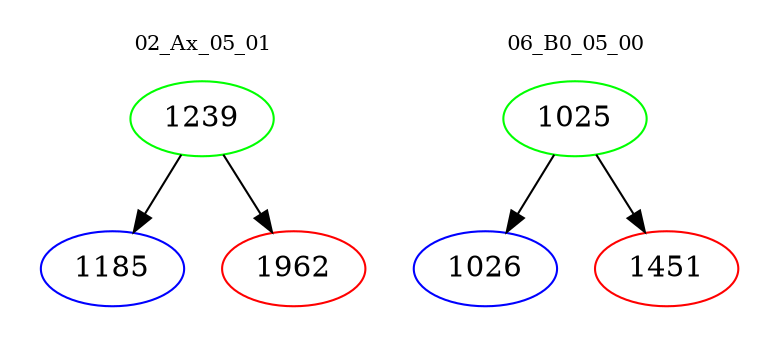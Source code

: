 digraph{
subgraph cluster_0 {
color = white
label = "02_Ax_05_01";
fontsize=10;
T0_1239 [label="1239", color="green"]
T0_1239 -> T0_1185 [color="black"]
T0_1185 [label="1185", color="blue"]
T0_1239 -> T0_1962 [color="black"]
T0_1962 [label="1962", color="red"]
}
subgraph cluster_1 {
color = white
label = "06_B0_05_00";
fontsize=10;
T1_1025 [label="1025", color="green"]
T1_1025 -> T1_1026 [color="black"]
T1_1026 [label="1026", color="blue"]
T1_1025 -> T1_1451 [color="black"]
T1_1451 [label="1451", color="red"]
}
}
